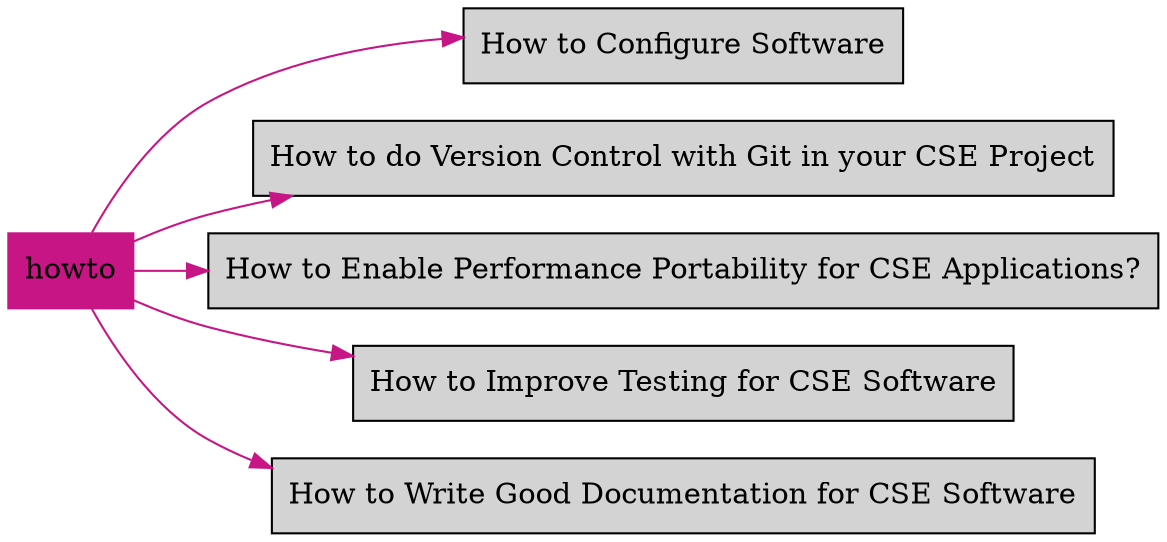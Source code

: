 digraph bettersoftware {
            rankdir = LR;
            ratio = fill;
            node [style=filled];
            node [shape = box];
"howto" [colorscheme="svg" color="mediumvioletred"];
"howto" ->  "HowToConfigureSw.md" [colorscheme="svg" color="mediumvioletred"];
"HowToConfigureSw.md" [label="How to Configure Software" URL="http://bss.parallactic.com/resources/how-to-configure-software"]
"howto" ->  "HowToDoVersionControlWithGitInYourCseProject.md" [colorscheme="svg" color="mediumvioletred"];
"HowToDoVersionControlWithGitInYourCseProject.md" [label="How to do Version Control with Git in your CSE Project" URL="http://bss.parallactic.com/resources/how-to-do-version-control-with-git-in-your-cse-project"]
"howto" ->  "HowToEnablePerfPortabilityForCseApps.md" [colorscheme="svg" color="mediumvioletred"];
"HowToEnablePerfPortabilityForCseApps.md" [label="How to Enable Performance Portability for CSE Applications?" URL="http://bss.parallactic.com/resources/how-to-enable-performance-portability-for-cse-applications?"]
"howto" ->  "HowToImproveTestingForCseSw.md" [colorscheme="svg" color="mediumvioletred"];
"HowToImproveTestingForCseSw.md" [label="How to Improve Testing for CSE Software" URL="http://bss.parallactic.com/resources/how-to-improve-testing-for-cse-software"]
"howto" ->  "HowToWriteGoodDocumentation.md" [colorscheme="svg" color="mediumvioletred"];
"HowToWriteGoodDocumentation.md" [label="How to Write Good Documentation for CSE Software" URL="http://bss.parallactic.com/resources/how-to-write-good-documentation-for-cse-software"]
}